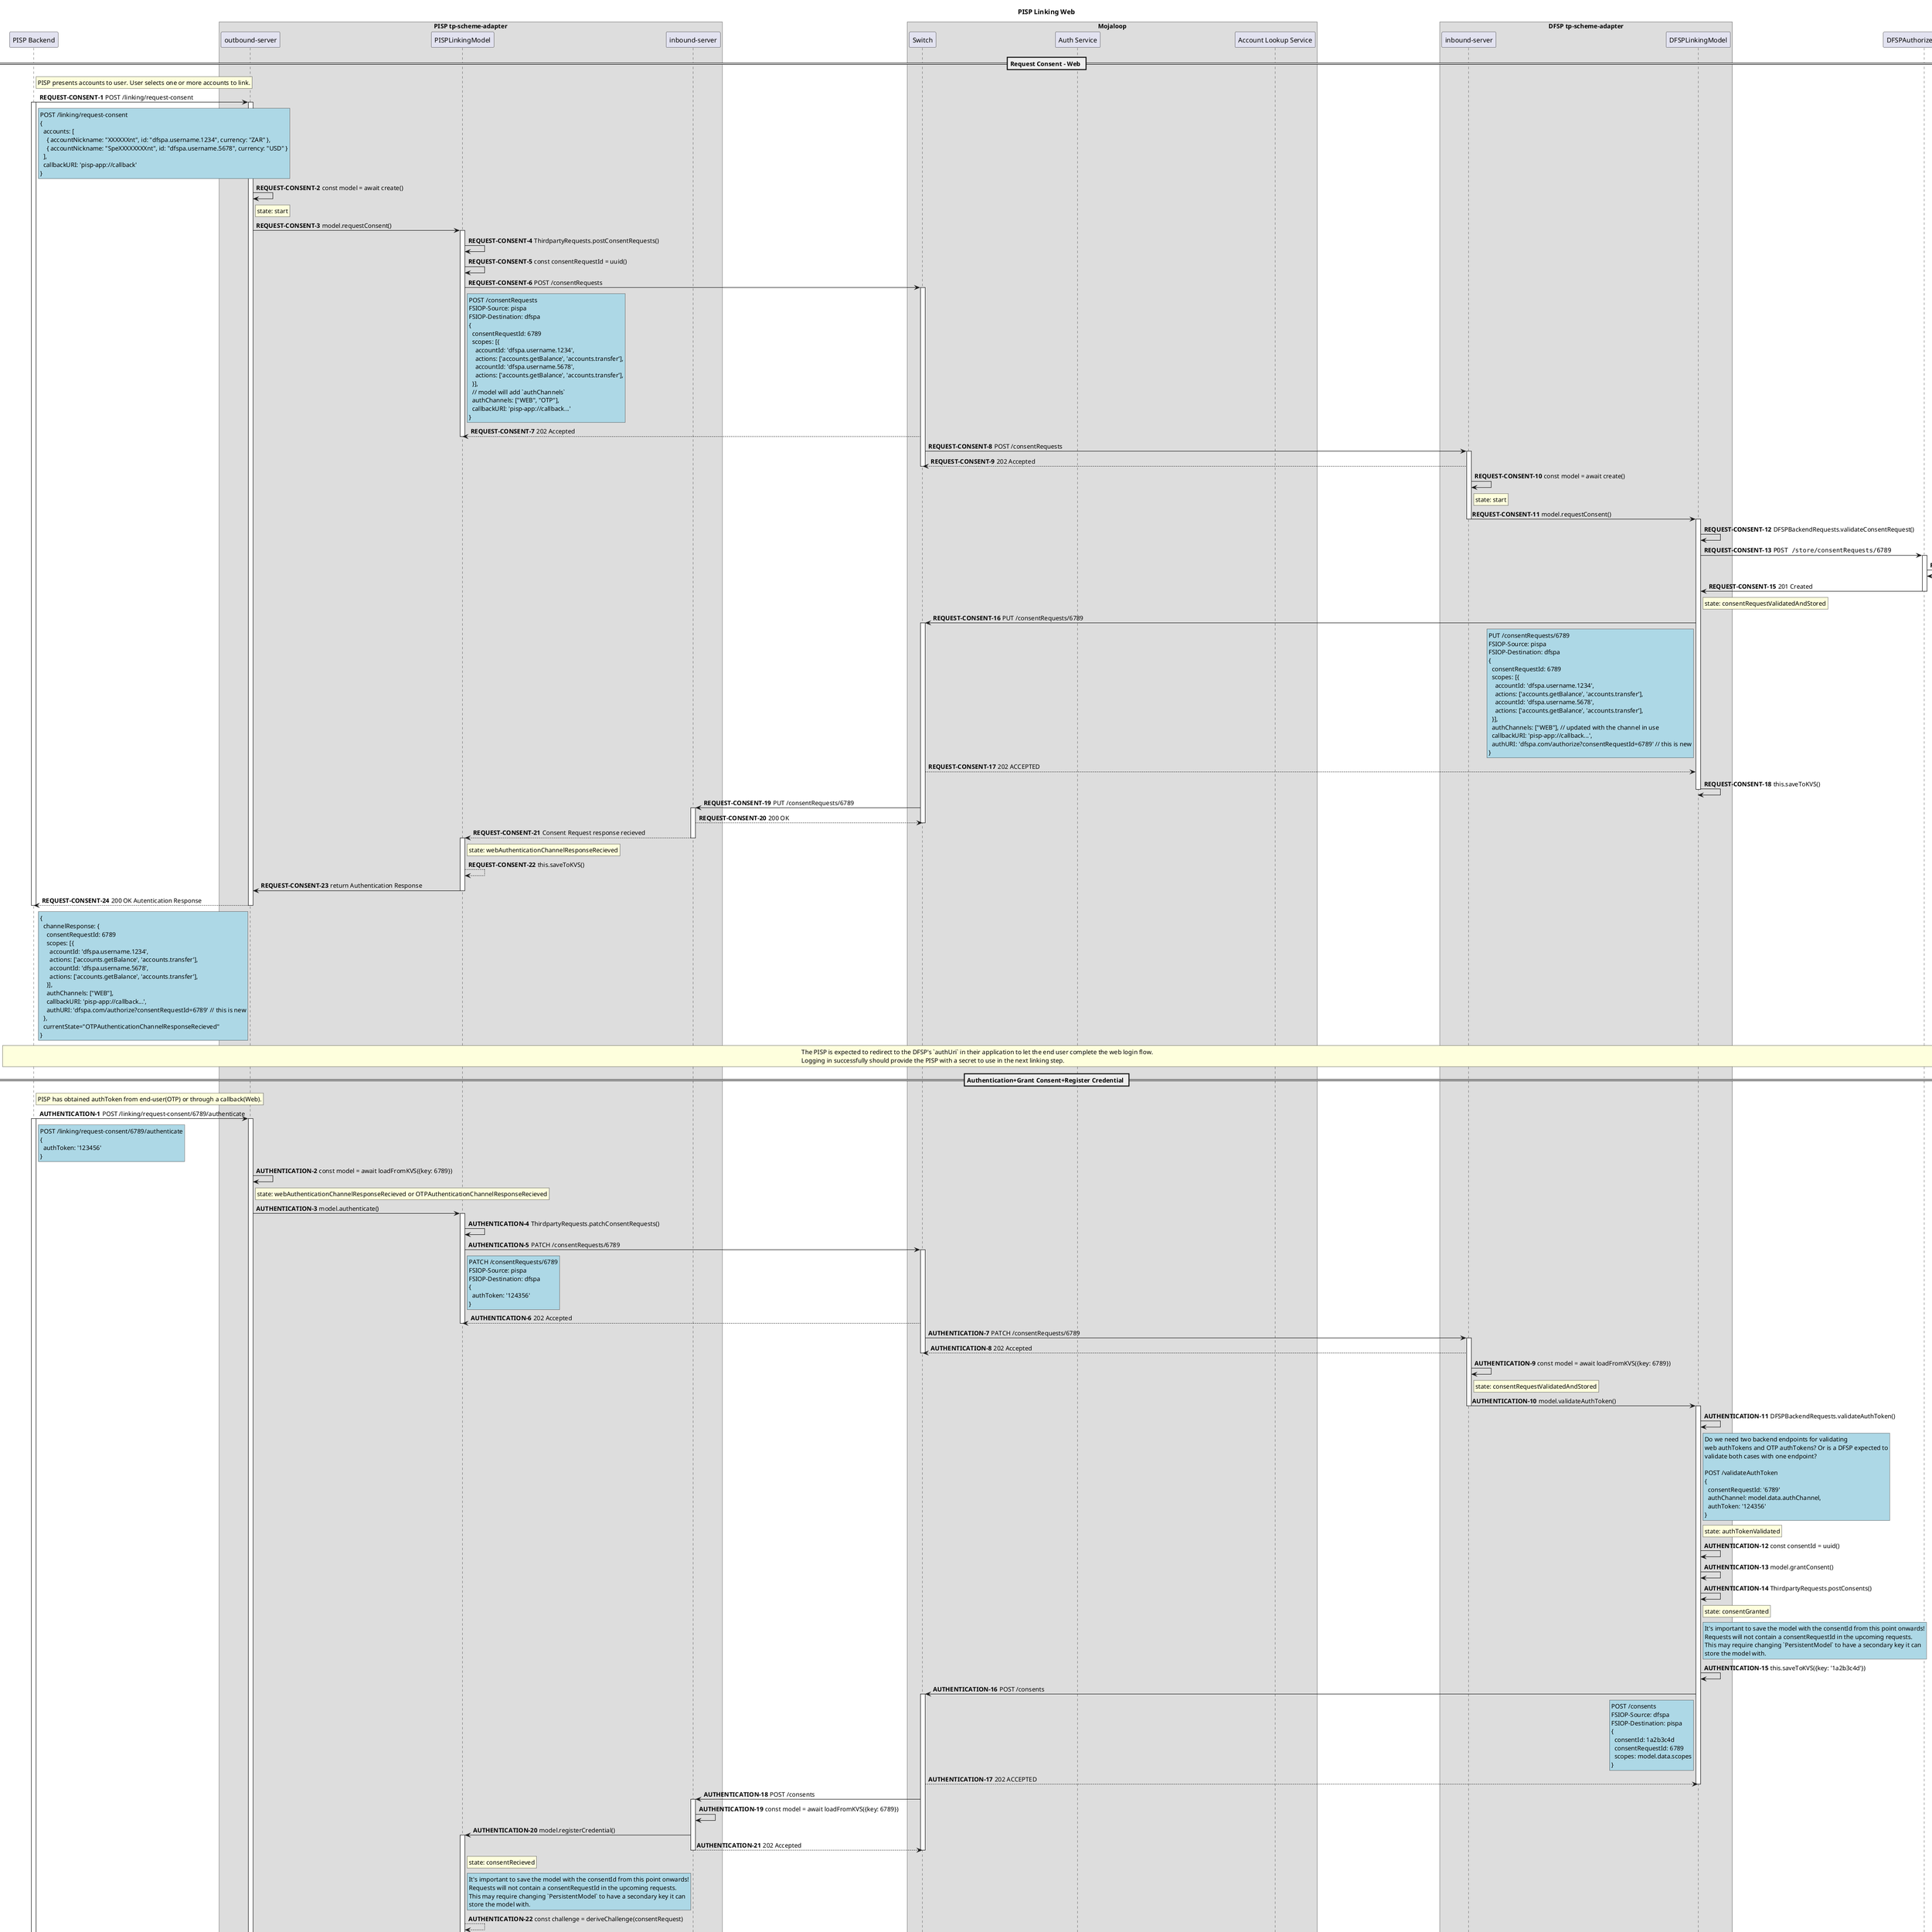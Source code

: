@startuml

title PISP Linking Web

participant "PISP Backend" as PISP
box "PISP tp-scheme-adapter"
  participant "outbound-server" as PISP_TP_OUT
  participant "PISPLinkingModel" as PISP_LM
  participant "inbound-server" as PISP_TP_IN
end box
box "Mojaloop"
    participant Switch
    participant "Auth Service" as AUTH
    participant "Account Lookup Service" as ALS
end box
box "DFSP tp-scheme-adapter"
  participant "inbound-server" as DFSP_TP_IN
  participant "DFSPLinkingModel" as DFSP_LM
end box
participant DFSPAuthorizeSimulator

== Request Consent - Web ==
autonumber 1 "<b>REQUEST-CONSENT-#</b>"
rnote right of PISP
PISP presents accounts to user. User selects one or more accounts to link.
end note
PISP -> PISP_TP_OUT: POST /linking/request-consent
rnote right of PISP #LightBlue
POST /linking/request-consent
{
  accounts: [
    { accountNickname: "XXXXXXnt", id: "dfspa.username.1234", currency: "ZAR" },
    { accountNickname: "SpeXXXXXXXXnt", id: "dfspa.username.5678", currency: "USD" }
  ],
  callbackURI: 'pisp-app://callback'
}
end note


activate PISP
activate PISP_TP_OUT

PISP_TP_OUT -> PISP_TP_OUT: const model = await create()
rnote right of PISP_TP_OUT: state: start
PISP_TP_OUT -> PISP_LM: model.requestConsent()

activate PISP_LM

PISP_LM -> PISP_LM: ThirdpartyRequests.postConsentRequests()
PISP_LM -> PISP_LM: const consentRequestId = uuid()
PISP_LM -> Switch: POST /consentRequests
rnote right of PISP_LM #LightBlue
POST /consentRequests
FSIOP-Source: pispa
FSIOP-Destination: dfspa
{
  consentRequestId: 6789
  scopes: [{
    accountId: 'dfspa.username.1234',
    actions: ['accounts.getBalance', 'accounts.transfer'],
    accountId: 'dfspa.username.5678',
    actions: ['accounts.getBalance', 'accounts.transfer'],
  }],
  // model will add `authChannels`
  authChannels: ["WEB", "OTP"],
  callbackURI: 'pisp-app://callback...'
}
end note

activate Switch
Switch --> PISP_LM: 202 Accepted
deactivate PISP_LM
Switch -> DFSP_TP_IN: POST /consentRequests
activate DFSP_TP_IN

DFSP_TP_IN --> Switch: 202 Accepted
deactivate Switch
DFSP_TP_IN -> DFSP_TP_IN: const model = await create()
rnote right of DFSP_TP_IN: state: start
DFSP_TP_IN -> DFSP_LM: model.requestConsent()
deactivate DFSP_TP_IN
activate DFSP_LM
DFSP_LM -> DFSP_LM: DFSPBackendRequests.validateConsentRequest()
DFSP_LM -> DFSPAuthorizeSimulator: ""POST /store/consentRequests/6789""
activate DFSPAuthorizeSimulator
DFSPAuthorizeSimulator -> DFSPAuthorizeSimulator: store consentRequest details
DFSPAuthorizeSimulator -> DFSP_LM: 201 Created
rnote right of DFSP_LM: state: consentRequestValidatedAndStored
deactivate DFSPAuthorizeSimulator

DFSP_LM -> Switch: PUT /consentRequests/6789
activate Switch

rnote left of DFSP_LM #LightBlue
PUT /consentRequests/6789
FSIOP-Source: pispa
FSIOP-Destination: dfspa
{
  consentRequestId: 6789
  scopes: [{
    accountId: 'dfspa.username.1234',
    actions: ['accounts.getBalance', 'accounts.transfer'],
    accountId: 'dfspa.username.5678',
    actions: ['accounts.getBalance', 'accounts.transfer'],
  }],
  authChannels: ["WEB"], // updated with the channel in use
  callbackURI: 'pisp-app://callback...',
  authURI: 'dfspa.com/authorize?consentRequestId=6789' // this is new
}
end note
Switch --> DFSP_LM: 202 ACCEPTED
DFSP_LM -> DFSP_LM: this.saveToKVS()
deactivate DFSP_LM
Switch ->  PISP_TP_IN: PUT /consentRequests/6789
activate PISP_TP_IN
PISP_TP_IN --> Switch: 200 OK
deactivate Switch
PISP_TP_IN --> PISP_LM: Consent Request response recieved
deactivate PISP_TP_IN
activate PISP_LM
rnote right of PISP_LM: state: webAuthenticationChannelResponseRecieved
PISP_LM --> PISP_LM: this.saveToKVS()
PISP_LM -> PISP_TP_OUT: return Authentication Response
deactivate PISP_LM
PISP_TP_OUT --> PISP: 200 OK Autentication Response
rnote left of PISP_TP_OUT #LightBlue
{
  channelResponse: {
    consentRequestId: 6789
    scopes: [{
      accountId: 'dfspa.username.1234',
      actions: ['accounts.getBalance', 'accounts.transfer'],
      accountId: 'dfspa.username.5678',
      actions: ['accounts.getBalance', 'accounts.transfer'],
    }],
    authChannels: ["WEB"],
    callbackURI: 'pisp-app://callback...',
    authURI: 'dfspa.com/authorize?consentRequestId=6789' // this is new
  },
  currentState="OTPAuthenticationChannelResponseRecieved"
}
end note
deactivate PISP_TP_OUT
deactivate PISP

note over PISP, DFSPAuthorizeSimulator
  The PISP is expected to redirect to the DFSP's `authUri` in their application to let the end user complete the web login flow.
  Logging in successfully should provide the PISP with a secret to use in the next linking step.
end note

== Authentication+Grant Consent+Register Credential ==
autonumber 1 "<b>AUTHENTICATION-#</b>"
rnote right of PISP
PISP has obtained authToken from end-user(OTP) or through a callback(Web).
end note
PISP -> PISP_TP_OUT: POST /linking/request-consent/6789/authenticate
rnote right of PISP #LightBlue
POST /linking/request-consent/6789/authenticate
{
  authToken: '123456'
}
end note

activate PISP
activate PISP_TP_OUT

PISP_TP_OUT -> PISP_TP_OUT: const model = await loadFromKVS({key: 6789})
rnote right of PISP_TP_OUT: state: webAuthenticationChannelResponseRecieved or OTPAuthenticationChannelResponseRecieved
PISP_TP_OUT -> PISP_LM: model.authenticate()

activate PISP_LM

PISP_LM -> PISP_LM: ThirdpartyRequests.patchConsentRequests()
PISP_LM -> Switch: PATCH /consentRequests/6789
rnote right of PISP_LM #LightBlue
PATCH /consentRequests/6789
FSIOP-Source: pispa
FSIOP-Destination: dfspa
{
  authToken: '124356'
}
end note

activate Switch
Switch --> PISP_LM: 202 Accepted
deactivate PISP_LM
Switch -> DFSP_TP_IN: PATCH /consentRequests/6789
activate DFSP_TP_IN
DFSP_TP_IN --> Switch: 202 Accepted
deactivate Switch
DFSP_TP_IN -> DFSP_TP_IN: const model = await loadFromKVS({key: 6789})
rnote right of DFSP_TP_IN: state: consentRequestValidatedAndStored
DFSP_TP_IN -> DFSP_LM: model.validateAuthToken()
deactivate DFSP_TP_IN
activate DFSP_LM

DFSP_LM -> DFSP_LM: DFSPBackendRequests.validateAuthToken()
rnote right of DFSP_LM #LightBlue
Do we need two backend endpoints for validating
web authTokens and OTP authTokens? Or is a DFSP expected to
validate both cases with one endpoint?

POST /validateAuthToken
{
  consentRequestId: '6789'
  authChannel: model.data.authChannel,
  authToken: '124356'
}
end note
rnote right of DFSP_LM: state: authTokenValidated

DFSP_LM -> DFSP_LM: const consentId = uuid()
DFSP_LM -> DFSP_LM: model.grantConsent()
DFSP_LM -> DFSP_LM: ThirdpartyRequests.postConsents()
rnote right of DFSP_LM: state: consentGranted
rnote right of DFSP_LM #LightBlue
It's important to save the model with the consentId from this point onwards!
Requests will not contain a consentRequestId in the upcoming requests.
This may require changing `PersistentModel` to have a secondary key it can
store the model with.
end note
DFSP_LM -> DFSP_LM: this.saveToKVS({key: '1a2b3c4d'})

DFSP_LM -> Switch: POST /consents
activate Switch

rnote left of DFSP_LM #LightBlue
POST /consents
FSIOP-Source: dfspa
FSIOP-Destination: pispa
{
  consentId: 1a2b3c4d
  consentRequestId: 6789
  scopes: model.data.scopes
}
end note
Switch --> DFSP_LM: 202 ACCEPTED
deactivate DFSP_LM
Switch ->  PISP_TP_IN: POST /consents
activate PISP_TP_IN
PISP_TP_IN -> PISP_TP_IN: const model = await loadFromKVS({key: 6789})
PISP_TP_IN -> PISP_LM: model.registerCredential()
activate PISP_LM
PISP_TP_IN --> Switch: 202 Accepted
deactivate PISP_TP_IN
deactivate Switch
rnote right of PISP_LM: state: consentRecieved
rnote right of PISP_LM #LightBlue
It's important to save the model with the consentId from this point onwards!
Requests will not contain a consentRequestId in the upcoming requests.
This may require changing `PersistentModel` to have a secondary key it can
store the model with.
end note
PISP_LM --> PISP_LM: const challenge = deriveChallenge(consentRequest)
PISP_LM --> PISP_LM: this.saveToKVS({key: '1a2b3c4d'})

PISP_LM -> PISP_LM: ThirdpartyRequests.putConsents()
rnote right of PISP_LM: state: signedConsentSent
PISP_LM -> Switch: PUT /consents/1a2b3c4d
activate Switch

rnote right of PISP_LM #LightBlue
PUT /consents/1a2b3c4d
FSIOP-Source: pispa
FSIOP-Destination: dfspa
{
  scopes: [{
    accountId: 'dfspa.username.1234',
    actions: ['accounts.getBalance', 'accounts.transfer'],
    accountId: 'dfspa.username.5678',
    actions: ['accounts.getBalance', 'accounts.transfer'],
  }],
  credential: {
    credentialType: "FIDO",
    status: "PENDING",
    payload: PublicKeyCredential
  }
}
end note

Switch --> PISP_LM: 202 Accepted
deactivate PISP_LM
Switch -> DFSP_TP_IN: PUT /consents/1a2b3c4d
activate DFSP_TP_IN

DFSP_TP_IN -> DFSP_TP_IN: const model = await loadFromKVS({key: 1a2b3c4d})
rnote right of DFSP_TP_IN: state: signedConsentRecieved
DFSP_TP_IN -> DFSP_LM: model.validateSignedConsent()
activate DFSP_LM
rnote right of DFSP_TP_IN: state: pendingRegistrationAndValidation
DFSP_TP_IN --> Switch: 202 Accepted
deactivate Switch
deactivate DFSP_TP_IN
DFSP_LM -> DFSP_LM: Check signed consent.
rnote right of DFSP_LM #LightBlue
Does this need a backend request or can the scheme adapter check the consent.
end note
rnote right of DFSP_LM: state: signedConsentChecked
DFSP_LM-> DFSP_LM: model.validateWithAuthService()
DFSP_LM -> Switch: POST /consents/1a2b3c4d
activate Switch

rnote left of DFSP_LM #LightBlue
POST /consents/1a2b3c4d
FSIOP-Source: dfspa
FSIOP-Destination: central-auth
{
  scopes: [{
    accountId: 'dfspa.username.1234',
    actions: ['accounts.getBalance', 'accounts.transfer'],
    accountId: 'dfspa.username.5678',
    actions: ['accounts.getBalance', 'accounts.transfer'],
  }],
  credential: {
    credentialType: "FIDO",
    status: "PENDING",
    payload: PublicKeyCredential
  }
}
end note
Switch --> DFSP_LM: 202 Accepted
DFSP_LM -> DFSP_LM: this.saveToKVS()
deactivate DFSP_LM

Switch -> AUTH: POST /consents/1a2b3c4d
activate AUTH
AUTH --> Switch: 202 Accepted
AUTH -> AUTH: Check consent.
AUTH -> Switch: PUT /consents/1a2b3c4d

rnote left of AUTH #LightBlue
PUT /consents/1a2b3c4d
FSIOP-Source: central-auth
FSIOP-Destination: dfspa
{
  scopes: [{
    accountId: 'dfspa.username.1234',
    actions: ['accounts.getBalance', 'accounts.transfer'],
    accountId: 'dfspa.username.5678',
    actions: ['accounts.getBalance', 'accounts.transfer'],
  }],
  credential: {
    credentialType: "FIDO",
    status: "VERIFIED",
    payload: PublicKeyCredential
  }
}
end note

Switch --> AUTH: 200 OK
Switch -> DFSP_TP_IN: PUT /consents/1a2b3c4d
activate DFSP_TP_IN
DFSP_TP_IN -> DFSP_TP_IN: const model = await loadFromKVS({key: 1a2b3c4d})
DFSP_TP_IN -> DFSP_TP_IN: consentResponseRecieved()
rnote right of DFSP_TP_IN: state: consentResponseRecieved
DFSP_TP_IN -> DFSP_LM: Auth Service response recieved
activate DFSP_LM
DFSP_TP_IN --> Switch: 200 OK
deactivate Switch
deactivate DFSP_TP_IN

AUTH -> ALS: POST /participants/CONSENTS/1a2b3c4d
activate ALS
ALS --> AUTH: 202 Accepted
deactivate AUTH

ALS -> DFSP_TP_IN: PUT /participants/CONSENTS/1a2b3c4d
activate DFSP_TP_IN
DFSP_TP_IN -> DFSP_TP_IN: const model = await loadFromKVS({key: 1a2b3c4d})
DFSP_TP_IN -> DFSP_TP_IN: participantResponseRecieved()
rnote right of DFSP_TP_IN: state: participantsResponseRecieved
DFSP_TP_IN -> DFSP_LM: Participant response recieved
DFSP_TP_IN --> ALS: 200 Accepted
deactivate ALS
deactivate DFSP_TP_IN
rnote right of DFSP_LM: state: consentRegisteredAndValidated
DFSP_LM -> DFSP_LM: model.finalizeConsent()

loop for each scope in ""Consents.scopes""
DFSP_LM -> Switch: POST /participants/THIRD_PARTY_LINK/dfsp.username.5678
Switch --> DFSP_LM: 202 Accepted
Switch -> ALS: POST /participants/THIRD_PARTY_LINK/dfsp.username.5678
ALS --> Switch: 202 Accepted
ALS -> Switch: PUT /participants/THIRD_PARTY_LINK/dfsp.username.5678
Switch --> ALS: 200 OK
Switch -> DFSP_TP_IN: PUT /participants/THIRD_PARTY_LINK/dfsp.username.5678
DFSP_TP_IN --> Switch: 200 OK
DFSP_TP_IN -> DFSP_LM: Participant response recieved
end

DFSP_LM -> DFSP_LM: await Promise.all()
DFSP_LM -> DFSP_LM: state: PISPDFSPLinkEstablished
DFSP_LM -> DFSP_LM: model.notifyVerificationToPISP()
DFSP_LM -> Switch: PATCH /consents/1a2b3c4d
rnote left of DFSP_LM #LightBlue
PATCH /consents/1a2b3c4d
FSIOP-Source: dfspa
FSIOP-Destination: pispa
{
  credential: {
    status: "VERIFIED"
  }
}
end note
activate Switch
Switch --> DFSP_LM: 200 OK
deactivate DFSP_LM
Switch -> PISP_TP_IN: PATCH /consents/1a2b3c4d
activate PISP_TP_IN
PISP_TP_IN -> PISP_TP_IN: const model = await loadFromKVS({key: 1a2b3c4d})


PISP_TP_IN -> PISP_LM: Verified Response recieved
activate PISP_LM
PISP_TP_IN --> Switch: 200 OK
deactivate PISP_TP_IN
deactivate Switch
rnote right of PISP_LM: state: accountsLinked
PISP_LM --> PISP_TP_OUT: return Accounts linked response
deactivate PISP_LM
PISP_TP_OUT --> PISP: 200 OK Accounts Linked
rnote left of PISP_TP_OUT #LightBlue
{
  credential: {
    status: "VERIFIED"
  }
  currentState="accountsLinked"
}
end note
@enduml
